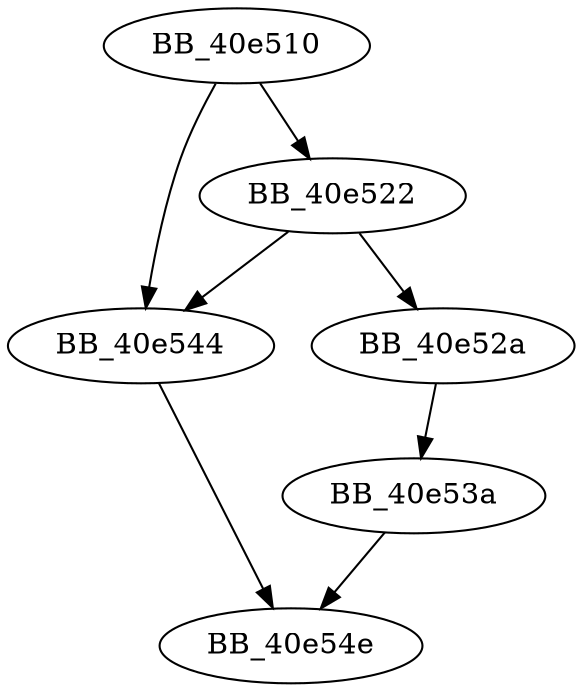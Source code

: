 DiGraph __lock_file{
BB_40e510->BB_40e522
BB_40e510->BB_40e544
BB_40e522->BB_40e52a
BB_40e522->BB_40e544
BB_40e52a->BB_40e53a
BB_40e53a->BB_40e54e
BB_40e544->BB_40e54e
}
